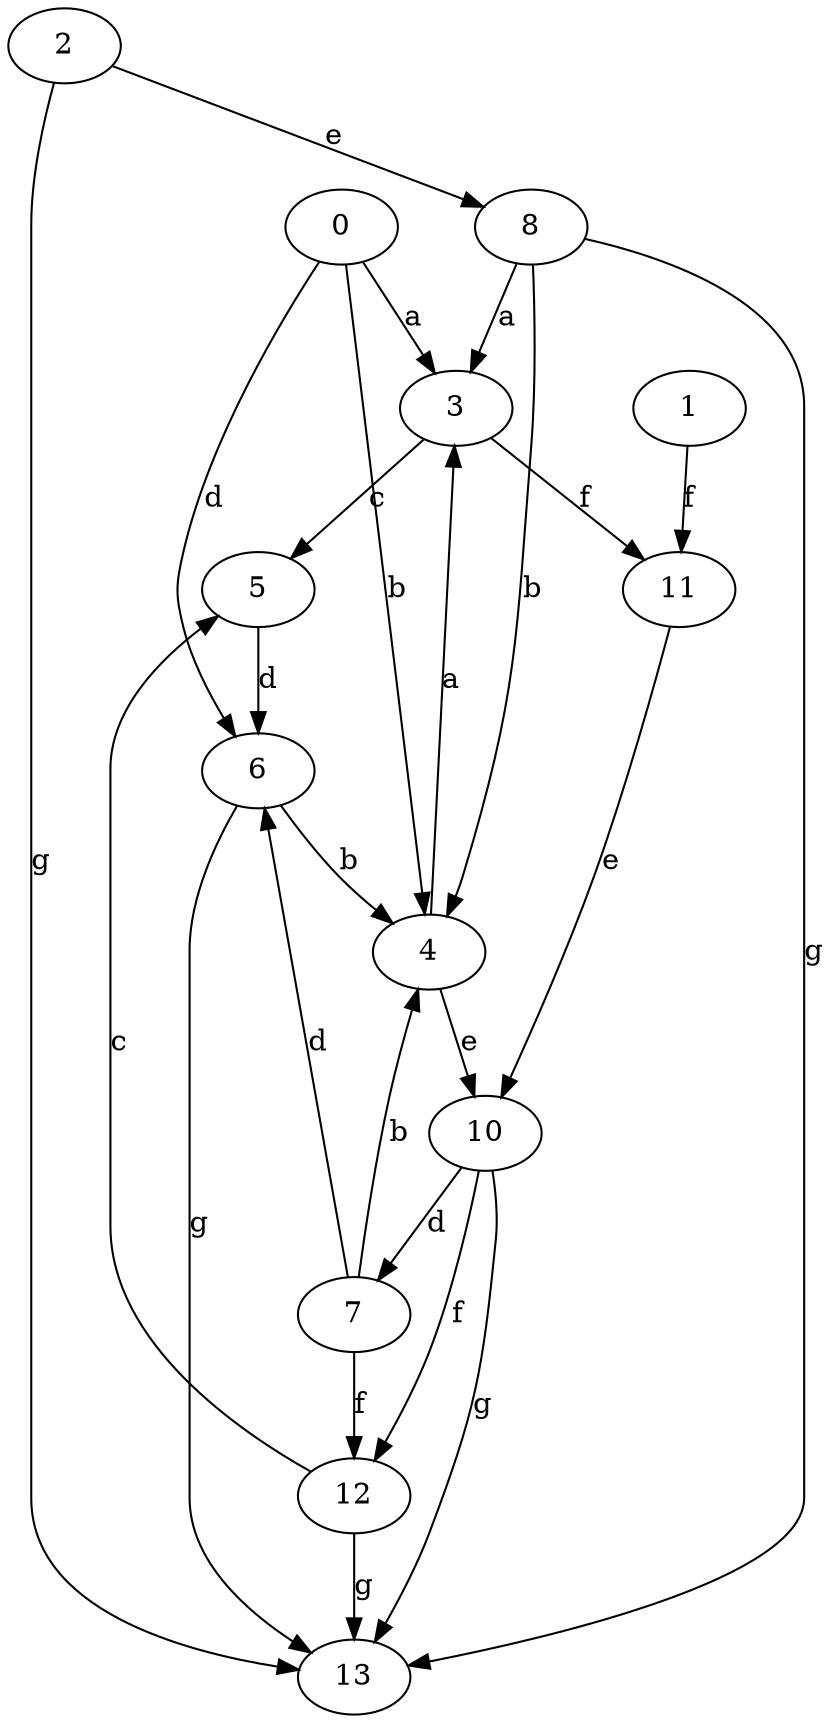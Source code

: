 strict digraph  {
2;
3;
4;
0;
5;
6;
7;
8;
10;
11;
12;
1;
13;
2 -> 8  [label=e];
2 -> 13  [label=g];
3 -> 5  [label=c];
3 -> 11  [label=f];
4 -> 3  [label=a];
4 -> 10  [label=e];
0 -> 3  [label=a];
0 -> 4  [label=b];
0 -> 6  [label=d];
5 -> 6  [label=d];
6 -> 4  [label=b];
6 -> 13  [label=g];
7 -> 4  [label=b];
7 -> 6  [label=d];
7 -> 12  [label=f];
8 -> 3  [label=a];
8 -> 4  [label=b];
8 -> 13  [label=g];
10 -> 7  [label=d];
10 -> 12  [label=f];
10 -> 13  [label=g];
11 -> 10  [label=e];
12 -> 5  [label=c];
12 -> 13  [label=g];
1 -> 11  [label=f];
}
